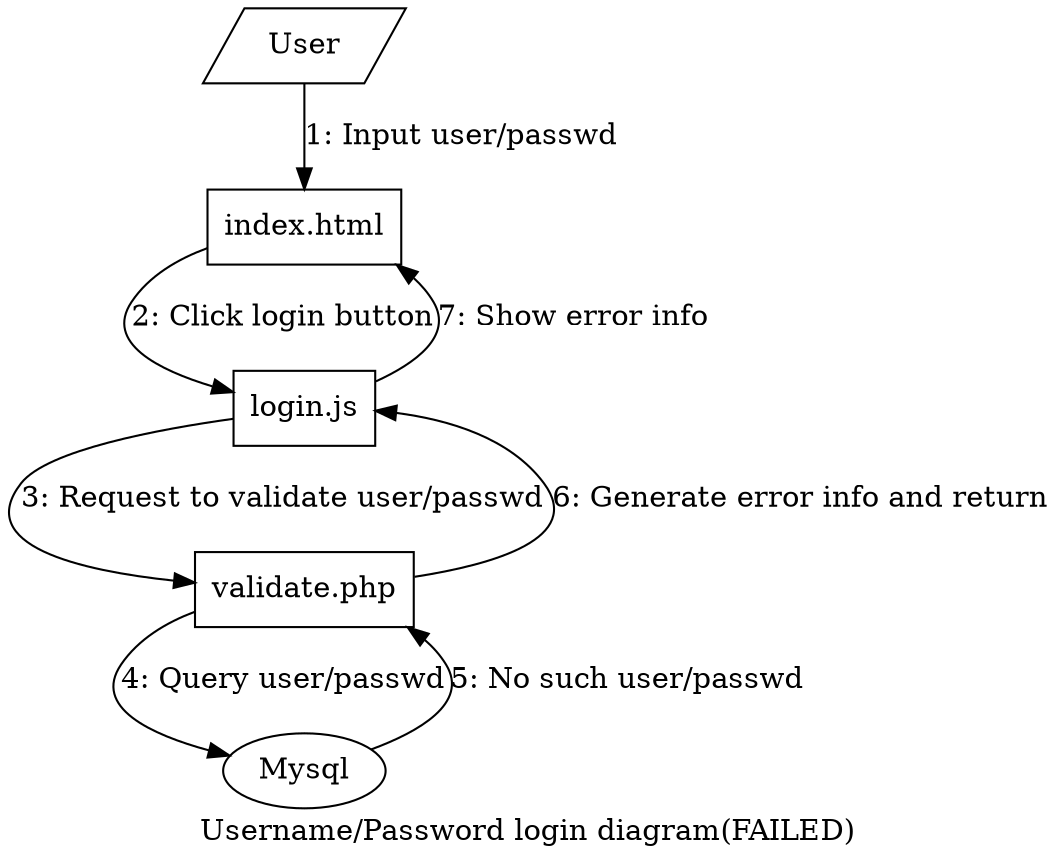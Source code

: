 digraph G {
    /* rankdir=LR; */
    node[shape=box];
    index[label="index.html"];
    /* index_phone[label="index_phone.html"]; */
    val[label="validate.php"];
    /* val_phone[label="validate_phone.php"]; */
    get_pass[label="login.js"];
    /* get_code[label="get_code.js"]; */
    /* api[label="Third SMS API"]; */
    user[label="User", shape=parallelogram];
    database[label="Mysql", shape=oval];
    /* phone[label="手机", shape=parallelogram]; */

    user -> index[label="1: Input user/passwd"];
    index -> get_pass[label="2: Click login button"];
    get_pass -> val[label="3: Request to validate user/passwd"];
    val -> database[label="4: Query user/passwd"];
    database->val[label="5: No such user/passwd"];
    val -> get_pass[label="6: Generate error info and return"];
    get_pass -> index[label="7: Show error info"];

    label="Username/Password login diagram(FAILED)";
}
